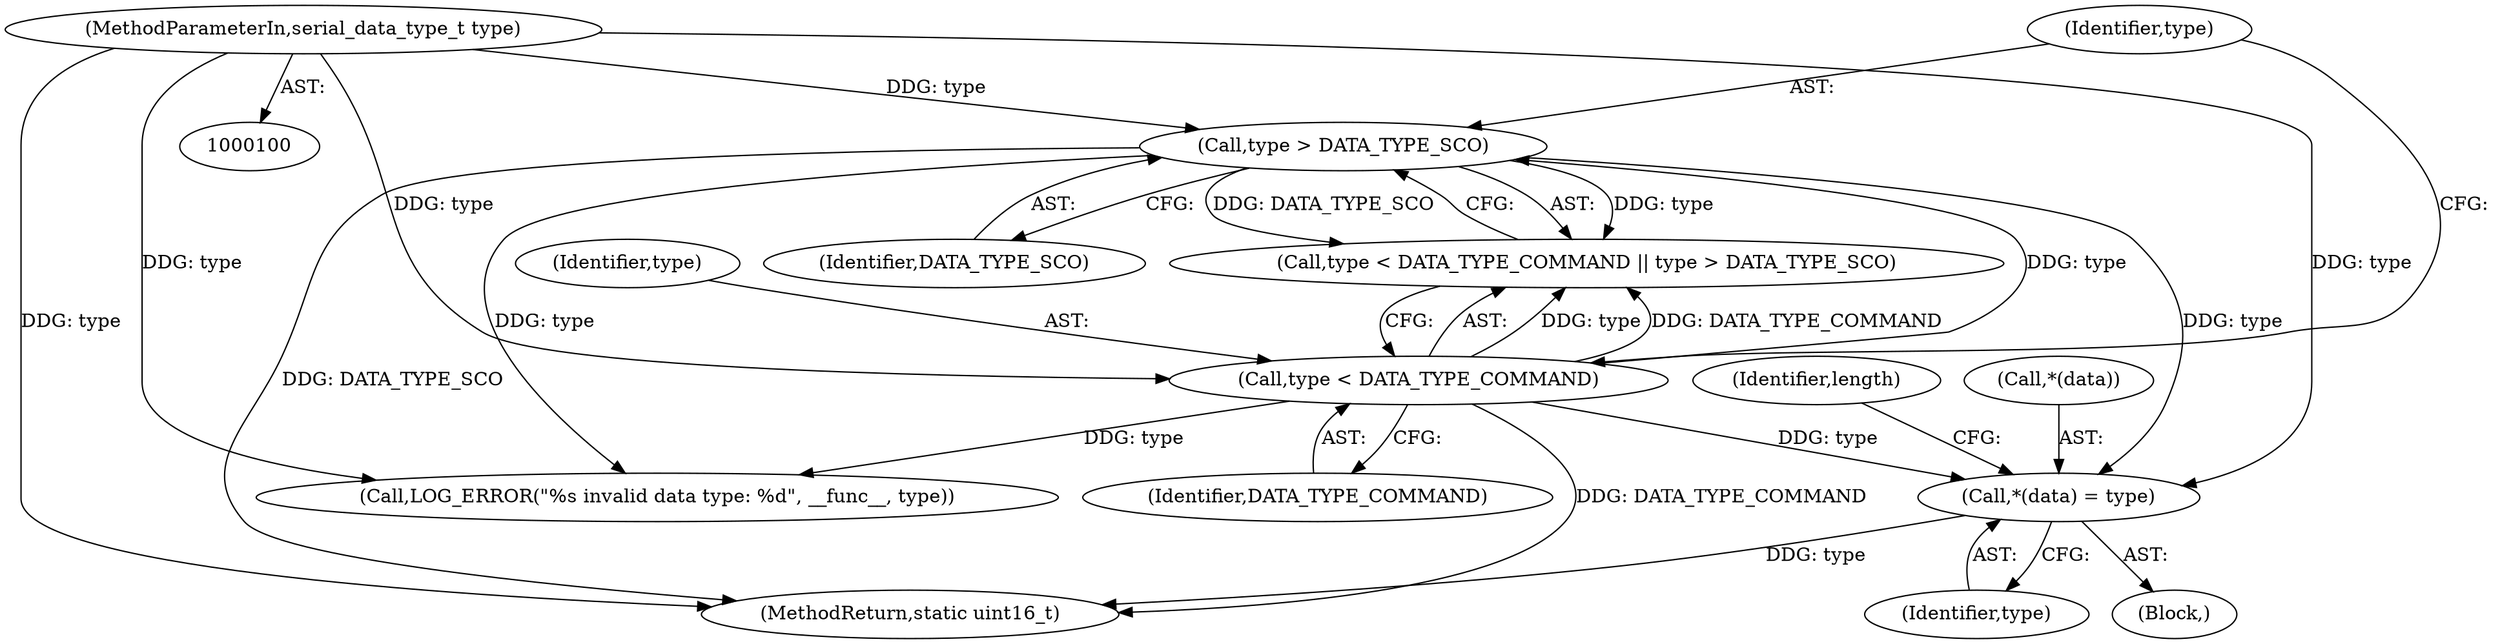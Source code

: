 digraph "0_Android_472271b153c5dc53c28beac55480a8d8434b2d5c_53@pointer" {
"1000135" [label="(Call,*(data) = type)"];
"1000118" [label="(Call,type > DATA_TYPE_SCO)"];
"1000115" [label="(Call,type < DATA_TYPE_COMMAND)"];
"1000101" [label="(MethodParameterIn,serial_data_type_t type)"];
"1000140" [label="(Identifier,length)"];
"1000138" [label="(Identifier,type)"];
"1000122" [label="(Call,LOG_ERROR(\"%s invalid data type: %d\", __func__, type))"];
"1000115" [label="(Call,type < DATA_TYPE_COMMAND)"];
"1000136" [label="(Call,*(data))"];
"1000104" [label="(Block,)"];
"1000114" [label="(Call,type < DATA_TYPE_COMMAND || type > DATA_TYPE_SCO)"];
"1000116" [label="(Identifier,type)"];
"1000119" [label="(Identifier,type)"];
"1000192" [label="(MethodReturn,static uint16_t)"];
"1000101" [label="(MethodParameterIn,serial_data_type_t type)"];
"1000118" [label="(Call,type > DATA_TYPE_SCO)"];
"1000117" [label="(Identifier,DATA_TYPE_COMMAND)"];
"1000135" [label="(Call,*(data) = type)"];
"1000120" [label="(Identifier,DATA_TYPE_SCO)"];
"1000135" -> "1000104"  [label="AST: "];
"1000135" -> "1000138"  [label="CFG: "];
"1000136" -> "1000135"  [label="AST: "];
"1000138" -> "1000135"  [label="AST: "];
"1000140" -> "1000135"  [label="CFG: "];
"1000135" -> "1000192"  [label="DDG: type"];
"1000118" -> "1000135"  [label="DDG: type"];
"1000115" -> "1000135"  [label="DDG: type"];
"1000101" -> "1000135"  [label="DDG: type"];
"1000118" -> "1000114"  [label="AST: "];
"1000118" -> "1000120"  [label="CFG: "];
"1000119" -> "1000118"  [label="AST: "];
"1000120" -> "1000118"  [label="AST: "];
"1000114" -> "1000118"  [label="CFG: "];
"1000118" -> "1000192"  [label="DDG: DATA_TYPE_SCO"];
"1000118" -> "1000114"  [label="DDG: type"];
"1000118" -> "1000114"  [label="DDG: DATA_TYPE_SCO"];
"1000115" -> "1000118"  [label="DDG: type"];
"1000101" -> "1000118"  [label="DDG: type"];
"1000118" -> "1000122"  [label="DDG: type"];
"1000115" -> "1000114"  [label="AST: "];
"1000115" -> "1000117"  [label="CFG: "];
"1000116" -> "1000115"  [label="AST: "];
"1000117" -> "1000115"  [label="AST: "];
"1000119" -> "1000115"  [label="CFG: "];
"1000114" -> "1000115"  [label="CFG: "];
"1000115" -> "1000192"  [label="DDG: DATA_TYPE_COMMAND"];
"1000115" -> "1000114"  [label="DDG: type"];
"1000115" -> "1000114"  [label="DDG: DATA_TYPE_COMMAND"];
"1000101" -> "1000115"  [label="DDG: type"];
"1000115" -> "1000122"  [label="DDG: type"];
"1000101" -> "1000100"  [label="AST: "];
"1000101" -> "1000192"  [label="DDG: type"];
"1000101" -> "1000122"  [label="DDG: type"];
}
